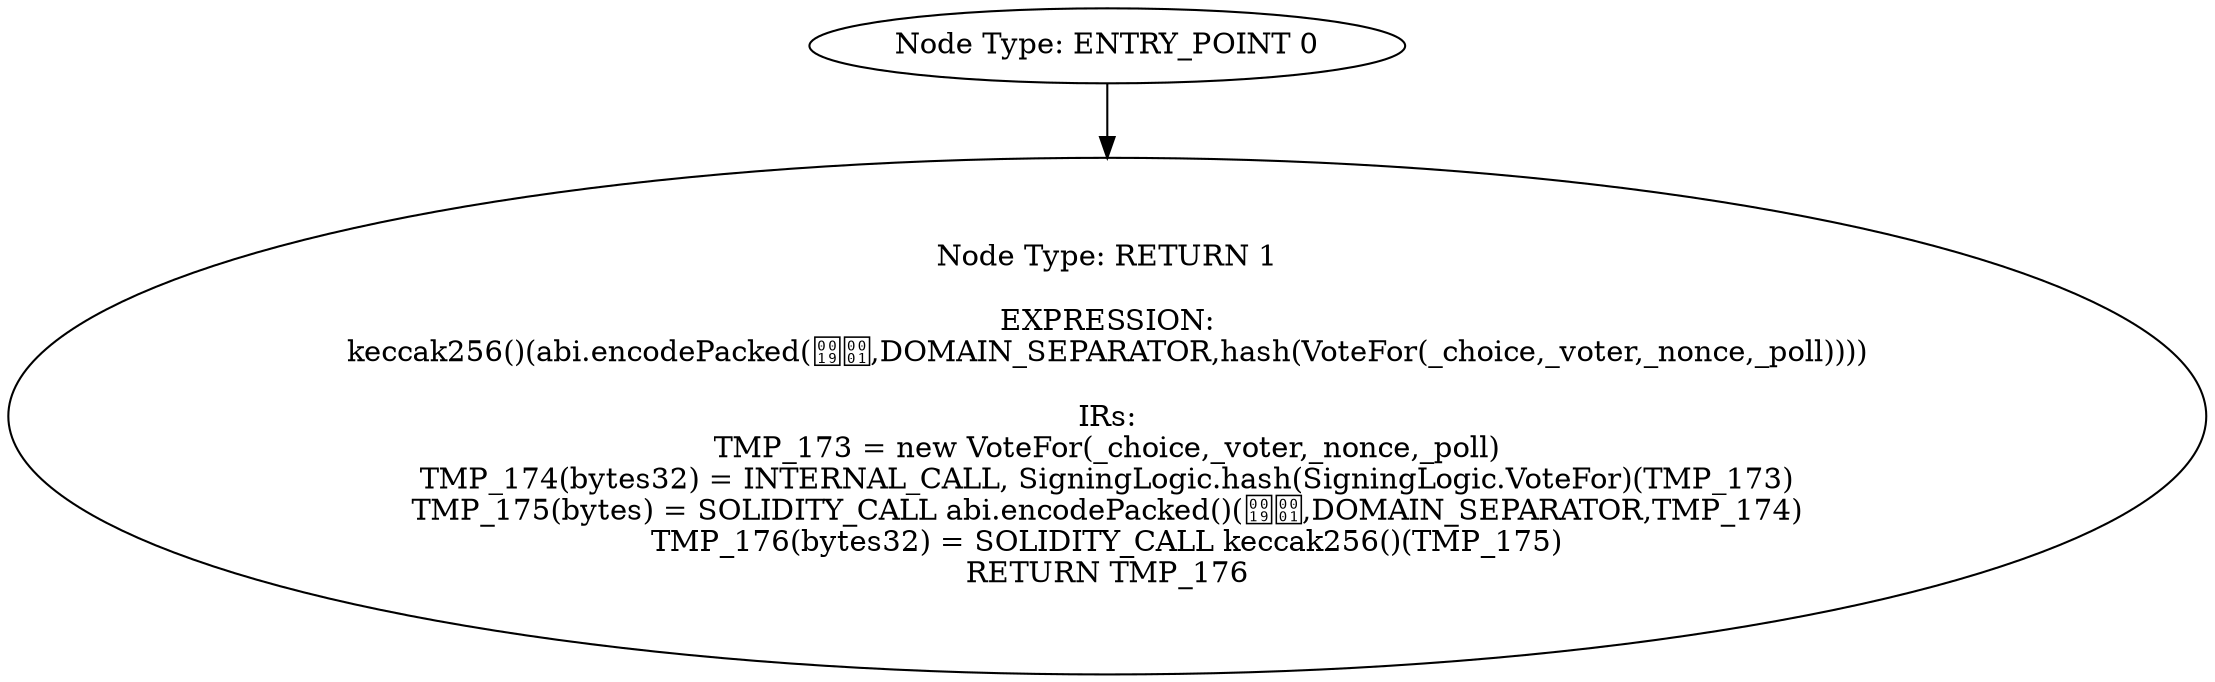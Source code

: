 digraph{
0[label="Node Type: ENTRY_POINT 0
"];
0->1;
1[label="Node Type: RETURN 1

EXPRESSION:
keccak256()(abi.encodePacked(,DOMAIN_SEPARATOR,hash(VoteFor(_choice,_voter,_nonce,_poll))))

IRs:
TMP_173 = new VoteFor(_choice,_voter,_nonce,_poll)
TMP_174(bytes32) = INTERNAL_CALL, SigningLogic.hash(SigningLogic.VoteFor)(TMP_173)
TMP_175(bytes) = SOLIDITY_CALL abi.encodePacked()(,DOMAIN_SEPARATOR,TMP_174)
TMP_176(bytes32) = SOLIDITY_CALL keccak256()(TMP_175)
RETURN TMP_176"];
}
